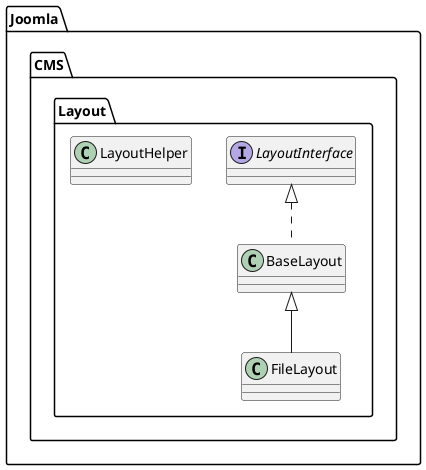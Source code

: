 @startuml
class Joomla.CMS.Layout.BaseLayout
Joomla.CMS.Layout.LayoutInterface <|.. Joomla.CMS.Layout.BaseLayout

class Joomla.CMS.Layout.LayoutHelper
interface Joomla.CMS.Layout.LayoutInterface
class Joomla.CMS.Layout.FileLayout
Joomla.CMS.Layout.BaseLayout <|-- Joomla.CMS.Layout.FileLayout
@enduml
